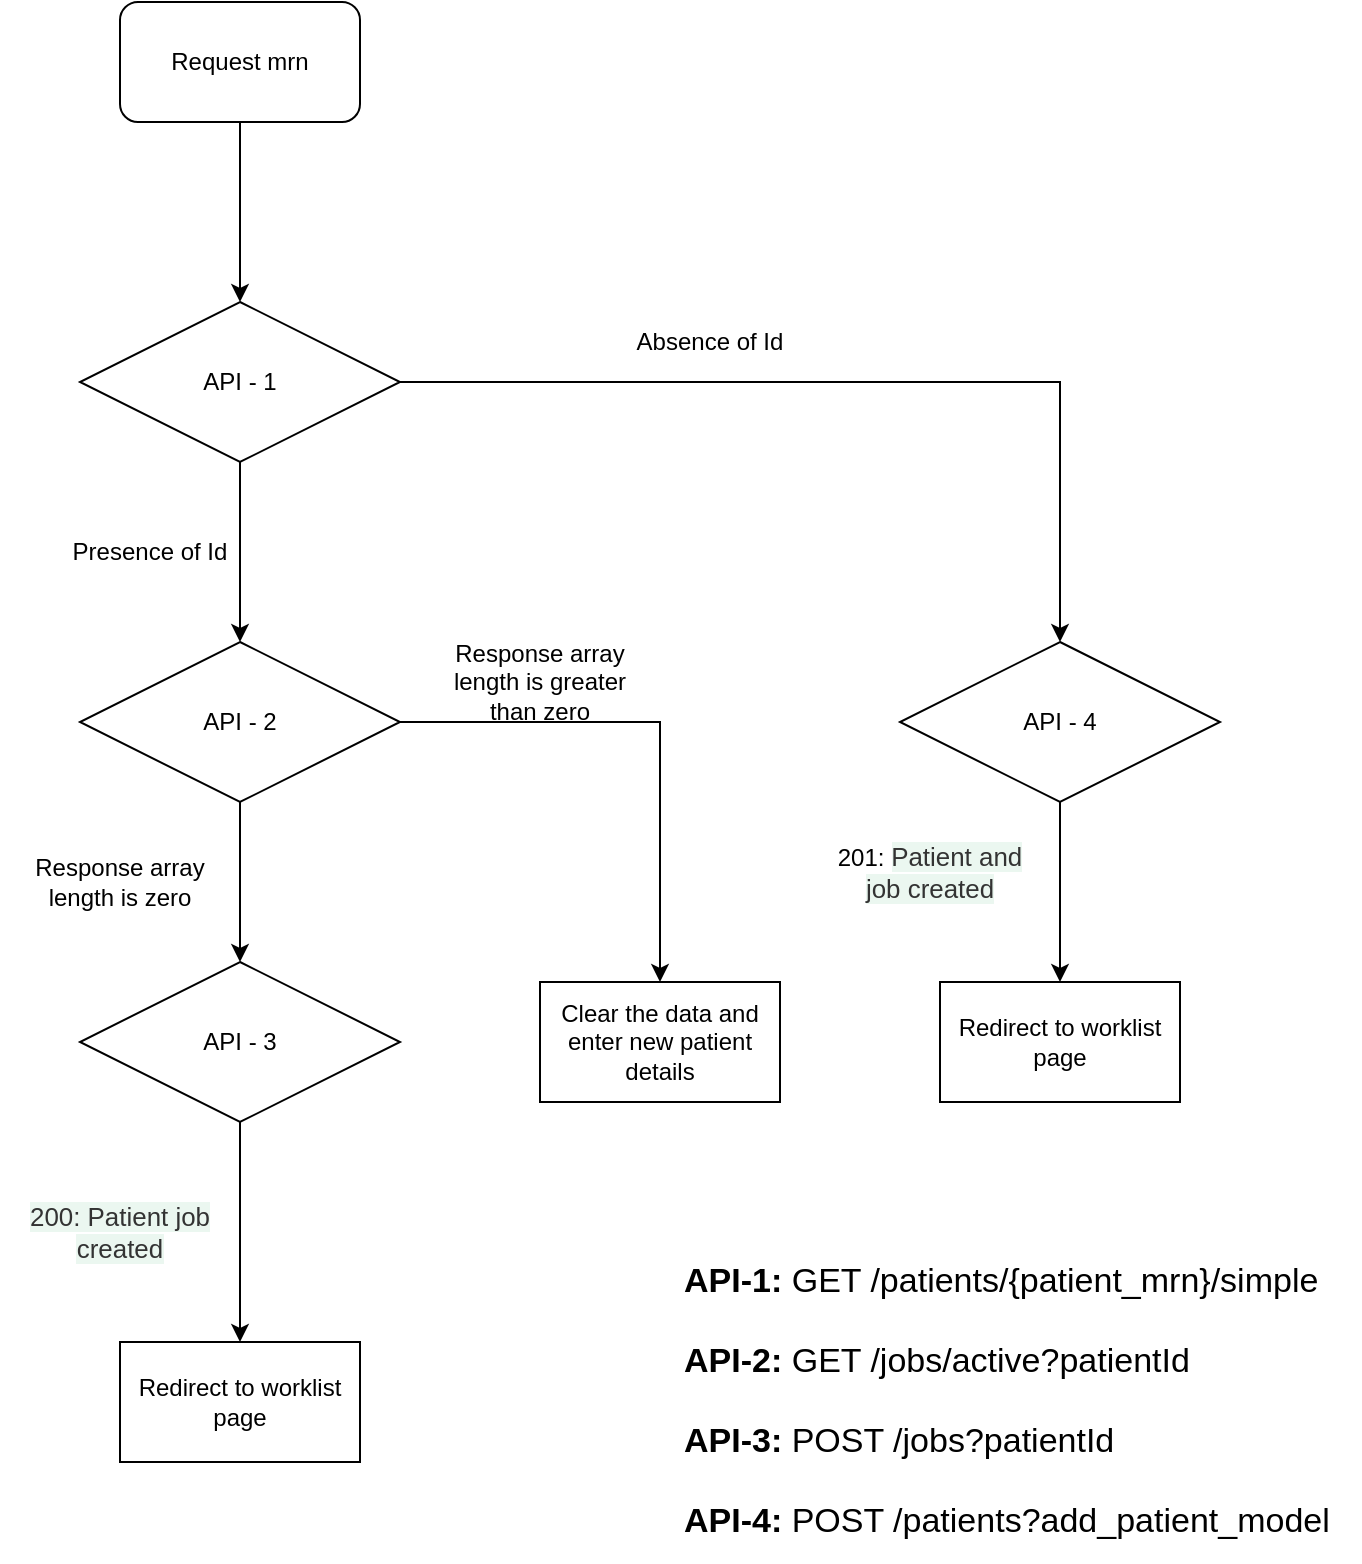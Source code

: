 <mxfile version="13.1.1" type="github"><diagram id="xcnh82xWRRwGxywVVL0i" name="Page-1"><mxGraphModel dx="1422" dy="798" grid="1" gridSize="10" guides="1" tooltips="1" connect="1" arrows="1" fold="1" page="1" pageScale="1" pageWidth="850" pageHeight="1100" math="0" shadow="0"><root><mxCell id="0"/><mxCell id="1" parent="0"/><mxCell id="nYgIYBNP-7mKTX8x21De-9" style="edgeStyle=orthogonalEdgeStyle;rounded=0;orthogonalLoop=1;jettySize=auto;html=1;" edge="1" parent="1" source="nYgIYBNP-7mKTX8x21De-1" target="nYgIYBNP-7mKTX8x21De-6"><mxGeometry relative="1" as="geometry"/></mxCell><mxCell id="nYgIYBNP-7mKTX8x21De-11" style="edgeStyle=orthogonalEdgeStyle;rounded=0;orthogonalLoop=1;jettySize=auto;html=1;entryX=0.5;entryY=0;entryDx=0;entryDy=0;" edge="1" parent="1" source="nYgIYBNP-7mKTX8x21De-1" target="nYgIYBNP-7mKTX8x21De-8"><mxGeometry relative="1" as="geometry"/></mxCell><mxCell id="nYgIYBNP-7mKTX8x21De-1" value="API - 1" style="rhombus;whiteSpace=wrap;html=1;" vertex="1" parent="1"><mxGeometry x="190" y="310" width="160" height="80" as="geometry"/></mxCell><mxCell id="nYgIYBNP-7mKTX8x21De-5" style="edgeStyle=orthogonalEdgeStyle;rounded=0;orthogonalLoop=1;jettySize=auto;html=1;entryX=0.5;entryY=0;entryDx=0;entryDy=0;" edge="1" parent="1" source="nYgIYBNP-7mKTX8x21De-4"><mxGeometry relative="1" as="geometry"><mxPoint x="270" y="310" as="targetPoint"/></mxGeometry></mxCell><mxCell id="nYgIYBNP-7mKTX8x21De-4" value="Request mrn" style="rounded=1;whiteSpace=wrap;html=1;" vertex="1" parent="1"><mxGeometry x="210" y="160" width="120" height="60" as="geometry"/></mxCell><mxCell id="nYgIYBNP-7mKTX8x21De-10" style="edgeStyle=orthogonalEdgeStyle;rounded=0;orthogonalLoop=1;jettySize=auto;html=1;entryX=0.5;entryY=0;entryDx=0;entryDy=0;" edge="1" parent="1" source="nYgIYBNP-7mKTX8x21De-6" target="nYgIYBNP-7mKTX8x21De-7"><mxGeometry relative="1" as="geometry"/></mxCell><mxCell id="nYgIYBNP-7mKTX8x21De-23" style="edgeStyle=orthogonalEdgeStyle;rounded=0;orthogonalLoop=1;jettySize=auto;html=1;" edge="1" parent="1" source="nYgIYBNP-7mKTX8x21De-6" target="nYgIYBNP-7mKTX8x21De-22"><mxGeometry relative="1" as="geometry"/></mxCell><mxCell id="nYgIYBNP-7mKTX8x21De-6" value="API - 2" style="rhombus;whiteSpace=wrap;html=1;" vertex="1" parent="1"><mxGeometry x="190" y="480" width="160" height="80" as="geometry"/></mxCell><mxCell id="nYgIYBNP-7mKTX8x21De-18" style="edgeStyle=orthogonalEdgeStyle;rounded=0;orthogonalLoop=1;jettySize=auto;html=1;" edge="1" parent="1" source="nYgIYBNP-7mKTX8x21De-7" target="nYgIYBNP-7mKTX8x21De-17"><mxGeometry relative="1" as="geometry"/></mxCell><mxCell id="nYgIYBNP-7mKTX8x21De-7" value="API - 3" style="rhombus;whiteSpace=wrap;html=1;" vertex="1" parent="1"><mxGeometry x="190" y="640" width="160" height="80" as="geometry"/></mxCell><mxCell id="nYgIYBNP-7mKTX8x21De-14" style="edgeStyle=orthogonalEdgeStyle;rounded=0;orthogonalLoop=1;jettySize=auto;html=1;entryX=0.5;entryY=0;entryDx=0;entryDy=0;" edge="1" parent="1" source="nYgIYBNP-7mKTX8x21De-8" target="nYgIYBNP-7mKTX8x21De-13"><mxGeometry relative="1" as="geometry"/></mxCell><mxCell id="nYgIYBNP-7mKTX8x21De-8" value="API - 4" style="rhombus;whiteSpace=wrap;html=1;" vertex="1" parent="1"><mxGeometry x="600" y="480" width="160" height="80" as="geometry"/></mxCell><mxCell id="nYgIYBNP-7mKTX8x21De-12" value="Absence of Id" style="text;html=1;strokeColor=none;fillColor=none;align=center;verticalAlign=middle;whiteSpace=wrap;rounded=0;" vertex="1" parent="1"><mxGeometry x="380" y="320" width="250" height="20" as="geometry"/></mxCell><mxCell id="nYgIYBNP-7mKTX8x21De-13" value="Redirect to worklist page" style="rounded=0;whiteSpace=wrap;html=1;" vertex="1" parent="1"><mxGeometry x="620" y="650" width="120" height="60" as="geometry"/></mxCell><mxCell id="nYgIYBNP-7mKTX8x21De-15" value="201:&amp;nbsp;&lt;span style=&quot;color: rgb(51 , 51 , 51) ; font-family: &amp;#34;droid sans&amp;#34; , sans-serif ; font-size: 12.96px ; text-align: left ; background-color: rgb(235 , 247 , 240)&quot;&gt;Patient and job created&lt;/span&gt;" style="text;html=1;strokeColor=none;fillColor=none;align=center;verticalAlign=middle;whiteSpace=wrap;rounded=0;" vertex="1" parent="1"><mxGeometry x="560" y="580" width="110" height="30" as="geometry"/></mxCell><mxCell id="nYgIYBNP-7mKTX8x21De-16" value="Presence of Id" style="text;html=1;strokeColor=none;fillColor=none;align=center;verticalAlign=middle;whiteSpace=wrap;rounded=0;" vertex="1" parent="1"><mxGeometry x="180" y="420" width="90" height="30" as="geometry"/></mxCell><mxCell id="nYgIYBNP-7mKTX8x21De-17" value="Redirect to worklist page" style="rounded=0;whiteSpace=wrap;html=1;" vertex="1" parent="1"><mxGeometry x="210" y="830" width="120" height="60" as="geometry"/></mxCell><mxCell id="nYgIYBNP-7mKTX8x21De-19" value="&lt;span style=&quot;color: rgb(51 , 51 , 51) ; font-family: &amp;#34;droid sans&amp;#34; , sans-serif ; font-size: 12.96px ; text-align: left ; background-color: rgb(235 , 247 , 240)&quot;&gt;200: Patient job created&lt;/span&gt;" style="text;html=1;strokeColor=none;fillColor=none;align=center;verticalAlign=middle;whiteSpace=wrap;rounded=0;" vertex="1" parent="1"><mxGeometry x="150" y="760" width="120" height="30" as="geometry"/></mxCell><mxCell id="nYgIYBNP-7mKTX8x21De-20" value="Response array length is zero" style="text;html=1;strokeColor=none;fillColor=none;align=center;verticalAlign=middle;whiteSpace=wrap;rounded=0;" vertex="1" parent="1"><mxGeometry x="160" y="580" width="100" height="40" as="geometry"/></mxCell><mxCell id="nYgIYBNP-7mKTX8x21De-22" value="Clear the data and enter new patient details" style="rounded=0;whiteSpace=wrap;html=1;" vertex="1" parent="1"><mxGeometry x="420" y="650" width="120" height="60" as="geometry"/></mxCell><mxCell id="nYgIYBNP-7mKTX8x21De-24" value="Response array length is greater than zero" style="text;html=1;strokeColor=none;fillColor=none;align=center;verticalAlign=middle;whiteSpace=wrap;rounded=0;" vertex="1" parent="1"><mxGeometry x="370" y="480" width="100" height="40" as="geometry"/></mxCell><mxCell id="nYgIYBNP-7mKTX8x21De-25" value="&lt;font style=&quot;font-size: 17px&quot;&gt;&lt;b&gt;API-1:&lt;/b&gt;&amp;nbsp;GET /patients/{patient_mrn}/simple&amp;nbsp;&lt;/font&gt;" style="text;html=1;strokeColor=none;fillColor=none;align=left;verticalAlign=middle;whiteSpace=wrap;rounded=0;" vertex="1" parent="1"><mxGeometry x="490" y="780" width="340" height="40" as="geometry"/></mxCell><mxCell id="nYgIYBNP-7mKTX8x21De-26" value="&lt;font style=&quot;font-size: 17px&quot;&gt;&lt;b&gt;API-2:&lt;/b&gt;&amp;nbsp;GET /jobs/active?patientId&amp;nbsp;&lt;/font&gt;" style="text;html=1;strokeColor=none;fillColor=none;align=left;verticalAlign=middle;whiteSpace=wrap;rounded=0;" vertex="1" parent="1"><mxGeometry x="490" y="820" width="340" height="40" as="geometry"/></mxCell><mxCell id="nYgIYBNP-7mKTX8x21De-27" value="&lt;font style=&quot;font-size: 17px&quot;&gt;&lt;b&gt;API-3: &lt;/b&gt;POST /jobs?patientId&amp;nbsp;&lt;/font&gt;" style="text;html=1;strokeColor=none;fillColor=none;align=left;verticalAlign=middle;whiteSpace=wrap;rounded=0;" vertex="1" parent="1"><mxGeometry x="490" y="860" width="340" height="40" as="geometry"/></mxCell><mxCell id="nYgIYBNP-7mKTX8x21De-28" value="&lt;font style=&quot;font-size: 17px&quot;&gt;&lt;b&gt;API-4:&lt;/b&gt;&amp;nbsp;POST /patients?add_patient_model&lt;/font&gt;" style="text;html=1;strokeColor=none;fillColor=none;align=left;verticalAlign=middle;whiteSpace=wrap;rounded=0;" vertex="1" parent="1"><mxGeometry x="490" y="900" width="340" height="40" as="geometry"/></mxCell></root></mxGraphModel></diagram></mxfile>